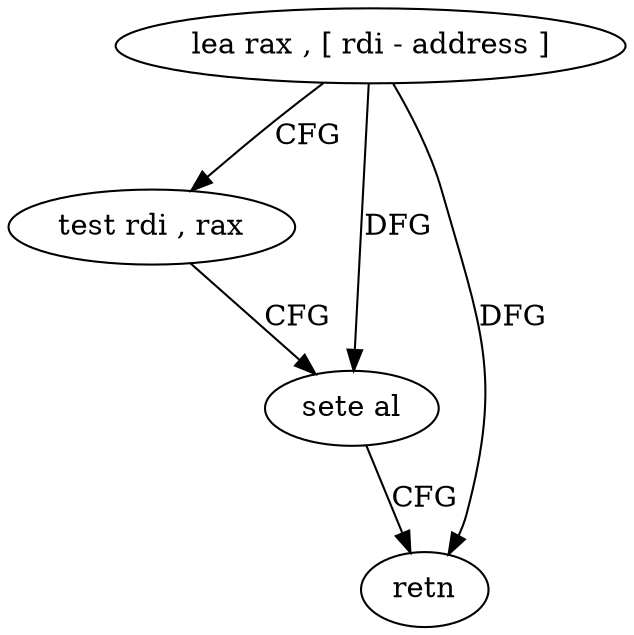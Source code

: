 digraph "func" {
"4235664" [label = "lea rax , [ rdi - address ]" ]
"4235668" [label = "test rdi , rax" ]
"4235671" [label = "sete al" ]
"4235674" [label = "retn" ]
"4235664" -> "4235668" [ label = "CFG" ]
"4235664" -> "4235671" [ label = "DFG" ]
"4235664" -> "4235674" [ label = "DFG" ]
"4235668" -> "4235671" [ label = "CFG" ]
"4235671" -> "4235674" [ label = "CFG" ]
}
